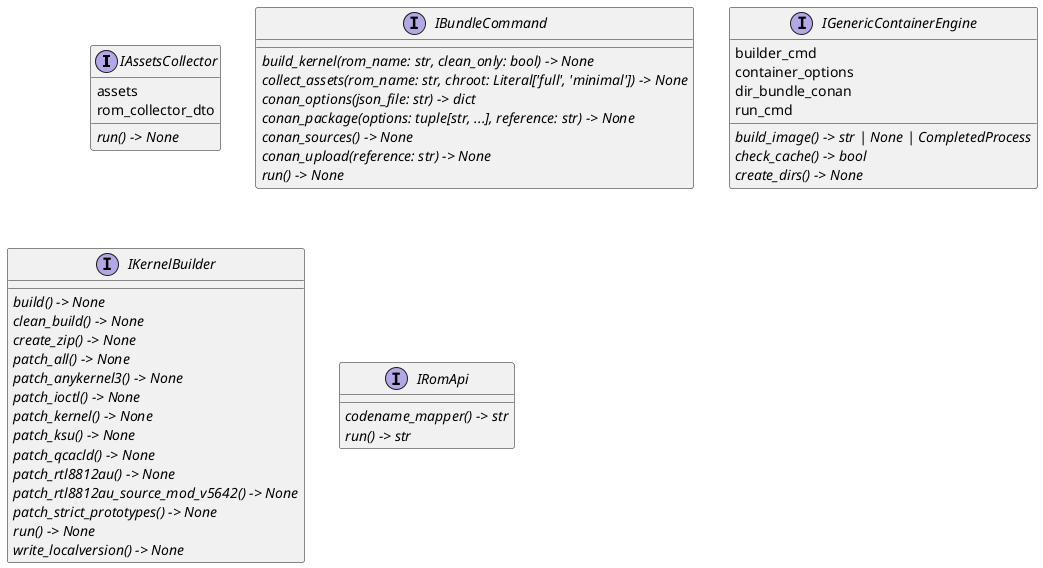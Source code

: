 @startuml classes
set namespaceSeparator none
interface "IAssetsCollector" as interfaces.modules.IAssetsCollector {
  assets
  rom_collector_dto
  {abstract}run() -> None
}
interface "IBundleCommand" as interfaces.commands.IBundleCommand {
  {abstract}build_kernel(rom_name: str, clean_only: bool) -> None
  {abstract}collect_assets(rom_name: str, chroot: Literal['full', 'minimal']) -> None
  {abstract}conan_options(json_file: str) -> dict
  {abstract}conan_package(options: tuple[str, ...], reference: str) -> None
  {abstract}conan_sources() -> None
  {abstract}conan_upload(reference: str) -> None
  {abstract}run() -> None
}
interface "IGenericContainerEngine" as interfaces.engines.IGenericContainerEngine {
  builder_cmd
  container_options
  dir_bundle_conan
  run_cmd
  {abstract}build_image() -> str | None | CompletedProcess
  {abstract}check_cache() -> bool
  {abstract}create_dirs() -> None
}
interface "IKernelBuilder" as interfaces.modules.IKernelBuilder {
  {abstract}build() -> None
  {abstract}clean_build() -> None
  {abstract}create_zip() -> None
  {abstract}patch_all() -> None
  {abstract}patch_anykernel3() -> None
  {abstract}patch_ioctl() -> None
  {abstract}patch_kernel() -> None
  {abstract}patch_ksu() -> None
  {abstract}patch_qcacld() -> None
  {abstract}patch_rtl8812au() -> None
  {abstract}patch_rtl8812au_source_mod_v5642() -> None
  {abstract}patch_strict_prototypes() -> None
  {abstract}run() -> None
  {abstract}write_localversion() -> None
}
interface "IRomApi" as interfaces.clients.IRomApi {
  {abstract}codename_mapper() -> str
  {abstract}run() -> str
}
@enduml
